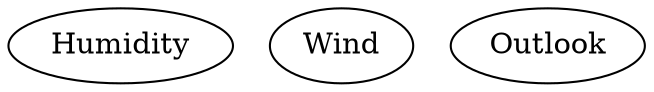 // The Round Table
digraph {
	Humidity [label=Humidity]
	Wind [label=Wind]
	Outlook [label=Outlook]
}
